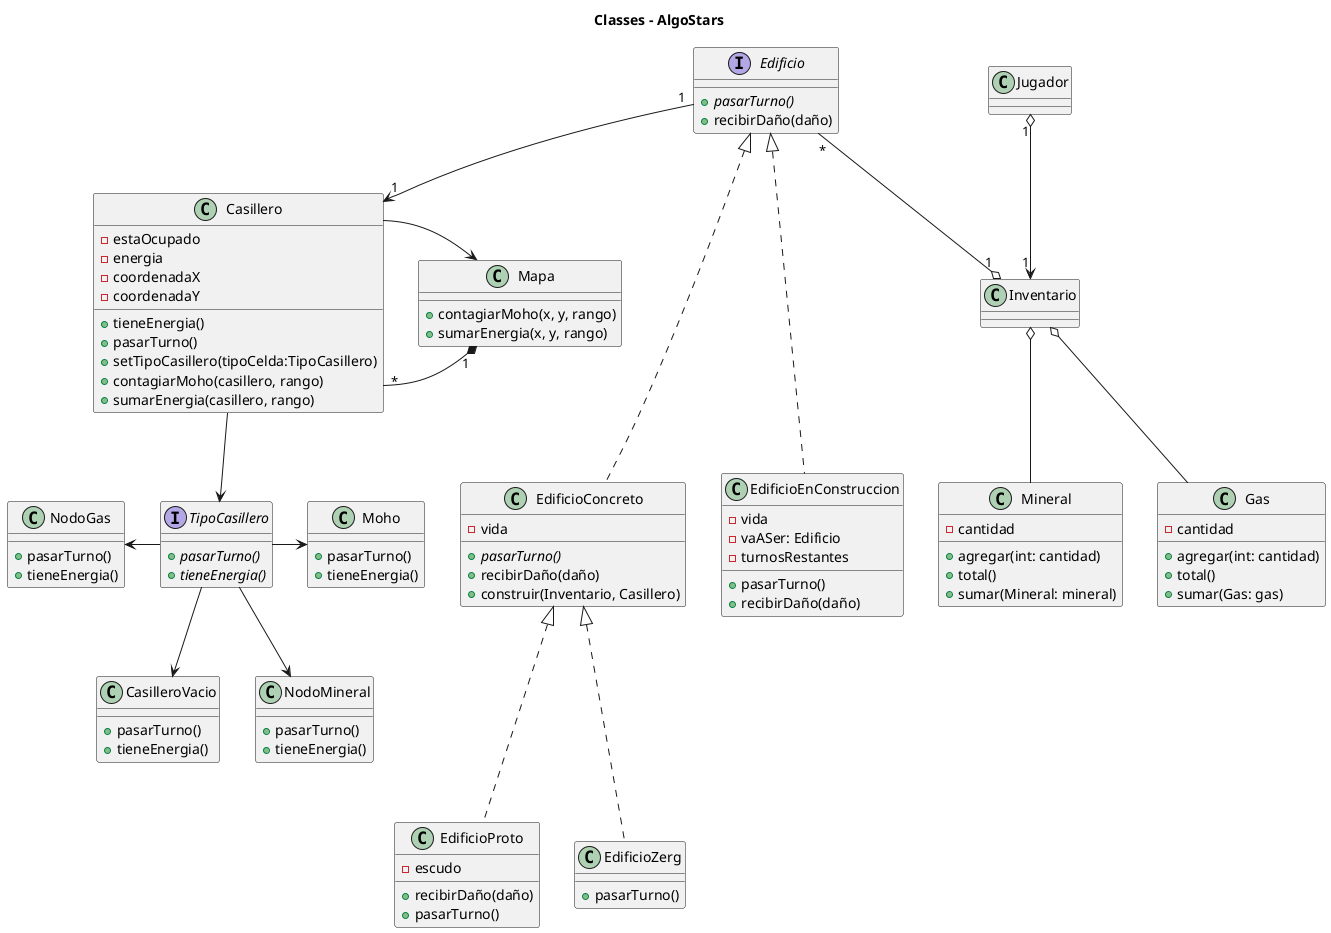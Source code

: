 @startuml
title Classes - AlgoStars

class Jugador {
}

interface Edificio {

    {abstract}+ pasarTurno()
    + recibirDaño(daño)
}

class EdificioConcreto{
    -vida
    {abstract}+ pasarTurno()
    + recibirDaño(daño)
    + construir(Inventario, Casillero)
}

class EdificioEnConstruccion {
    -vida
    + pasarTurno()
    + recibirDaño(daño)
    - vaASer: Edificio
    - turnosRestantes
}

class EdificioProto {
    - escudo
    + recibirDaño(daño)
    + pasarTurno()
}

class EdificioZerg {
    + pasarTurno()
}

class Casillero {
    + tieneEnergia()
    + pasarTurno()
    + setTipoCasillero(tipoCelda:TipoCasillero)
    + contagiarMoho(casillero, rango)
    + sumarEnergia(casillero, rango)
    - estaOcupado
    - energia
    - coordenadaX
    - coordenadaY
}

class Mapa {
    + contagiarMoho(x, y, rango)
    + sumarEnergia(x, y, rango)
}

class Mineral {
 - cantidad
 + agregar(int: cantidad)
 + total()
 + sumar(Mineral: mineral)
}

class Gas {
 - cantidad
 + agregar(int: cantidad)
 + total()
 + sumar(Gas: gas)
}

class Moho {
    + pasarTurno()
    + tieneEnergia()
}
class CasilleroVacio{
    + pasarTurno()
    + tieneEnergia()
}
class NodoGas{
    + pasarTurno()
    + tieneEnergia()
}
class NodoMineral{
    + pasarTurno()
    + tieneEnergia()
}

class Inventario {
}

interface TipoCasillero{
{abstract}+ pasarTurno()
{abstract}+ tieneEnergia()
}



Casillero --> TipoCasillero

NodoGas <- TipoCasillero
TipoCasillero --> NodoMineral
TipoCasillero --> CasilleroVacio
TipoCasillero -> Moho

Inventario o-- Gas
Inventario o-- Mineral

Mapa "1" *- "*" Casillero
Casillero -> Mapa

Edificio "*"--o "1" Inventario
Edificio "1"-->"1" Casillero


Edificio <|... EdificioConcreto
Edificio <|... EdificioEnConstruccion
EdificioConcreto <|... EdificioZerg
EdificioConcreto <|... EdificioProto



Jugador "1" o--> "1" Inventario
@enduml
